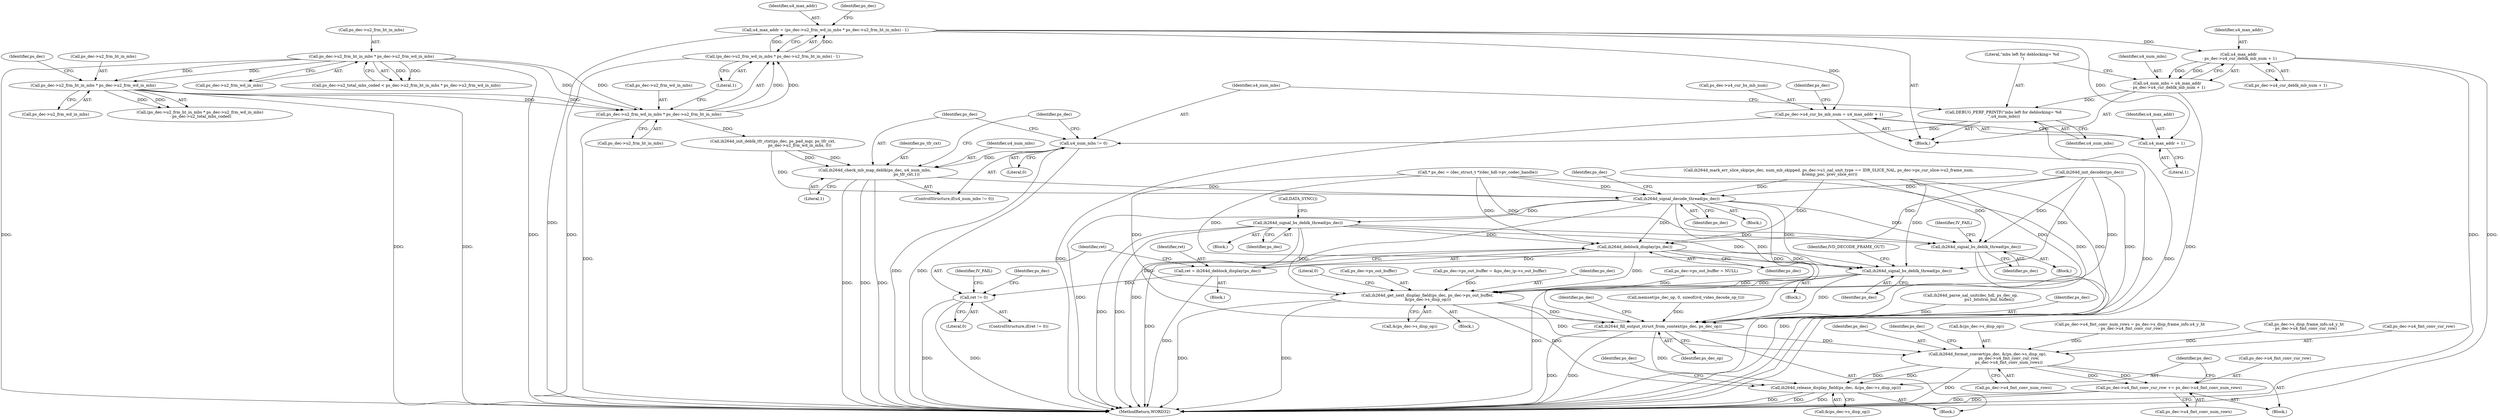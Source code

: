 digraph "0_Android_7554755536019e439433c515eeb44e701fb3bfb2@integer" {
"1001642" [label="(Call,u4_max_addr = (ps_dec->u2_frm_wd_in_mbs * ps_dec->u2_frm_ht_in_mbs) - 1)"];
"1001644" [label="(Call,(ps_dec->u2_frm_wd_in_mbs * ps_dec->u2_frm_ht_in_mbs) - 1)"];
"1001645" [label="(Call,ps_dec->u2_frm_wd_in_mbs * ps_dec->u2_frm_ht_in_mbs)"];
"1001479" [label="(Call,ps_dec->u2_frm_ht_in_mbs * ps_dec->u2_frm_wd_in_mbs)"];
"1001494" [label="(Call,ps_dec->u2_frm_ht_in_mbs * ps_dec->u2_frm_wd_in_mbs)"];
"1001653" [label="(Call,ps_dec->u4_cur_bs_mb_num = u4_max_addr + 1)"];
"1001657" [label="(Call,u4_max_addr + 1)"];
"1001670" [label="(Call,u4_max_addr\n - ps_dec->u4_cur_deblk_mb_num + 1)"];
"1001668" [label="(Call,u4_num_mbs = u4_max_addr\n - ps_dec->u4_cur_deblk_mb_num + 1)"];
"1001677" [label="(Call,DEBUG_PERF_PRINTF(\"mbs left for deblocking= %d \n\",u4_num_mbs))"];
"1001681" [label="(Call,u4_num_mbs != 0)"];
"1001684" [label="(Call,ih264d_check_mb_map_deblk(ps_dec, u4_num_mbs,\n                                                   ps_tfr_cxt,1))"];
"1001694" [label="(Call,ih264d_signal_decode_thread(ps_dec))"];
"1001703" [label="(Call,ih264d_signal_bs_deblk_thread(ps_dec))"];
"1001802" [label="(Call,ih264d_signal_bs_deblk_thread(ps_dec))"];
"1001858" [label="(Call,ih264d_deblock_display(ps_dec))"];
"1001856" [label="(Call,ret = ih264d_deblock_display(ps_dec))"];
"1001861" [label="(Call,ret != 0)"];
"1001980" [label="(Call,ih264d_signal_bs_deblk_thread(ps_dec))"];
"1001994" [label="(Call,ih264d_get_next_display_field(ps_dec, ps_dec->ps_out_buffer,\n &(ps_dec->s_disp_op)))"];
"1002022" [label="(Call,ih264d_fill_output_struct_from_context(ps_dec, ps_dec_op))"];
"1002053" [label="(Call,ih264d_format_convert(ps_dec, &(ps_dec->s_disp_op),\n                                  ps_dec->u4_fmt_conv_cur_row,\n                                  ps_dec->u4_fmt_conv_num_rows))"];
"1002065" [label="(Call,ps_dec->u4_fmt_conv_cur_row += ps_dec->u4_fmt_conv_num_rows)"];
"1002072" [label="(Call,ih264d_release_display_field(ps_dec, &(ps_dec->s_disp_op)))"];
"1001681" [label="(Call,u4_num_mbs != 0)"];
"1001993" [label="(Block,)"];
"1001652" [label="(Literal,1)"];
"1001981" [label="(Identifier,ps_dec)"];
"1001858" [label="(Call,ih264d_deblock_display(ps_dec))"];
"1002069" [label="(Call,ps_dec->u4_fmt_conv_num_rows)"];
"1002073" [label="(Identifier,ps_dec)"];
"1001502" [label="(Identifier,ps_dec)"];
"1001286" [label="(Call,ih264d_parse_nal_unit(dec_hdl, ps_dec_op,\n                              pu1_bitstrm_buf, buflen))"];
"1001683" [label="(Literal,0)"];
"1001685" [label="(Identifier,ps_dec)"];
"1001862" [label="(Identifier,ret)"];
"1002022" [label="(Call,ih264d_fill_output_struct_from_context(ps_dec, ps_dec_op))"];
"1001980" [label="(Call,ih264d_signal_bs_deblk_thread(ps_dec))"];
"1002074" [label="(Call,&(ps_dec->s_disp_op))"];
"1001805" [label="(Identifier,IV_FAIL)"];
"1001670" [label="(Call,u4_max_addr\n - ps_dec->u4_cur_deblk_mb_num + 1)"];
"1001677" [label="(Call,DEBUG_PERF_PRINTF(\"mbs left for deblocking= %d \n\",u4_num_mbs))"];
"1001801" [label="(Block,)"];
"1001687" [label="(Identifier,ps_tfr_cxt)"];
"1001680" [label="(ControlStructure,if(u4_num_mbs != 0))"];
"1001480" [label="(Call,ps_dec->u2_frm_ht_in_mbs)"];
"1001979" [label="(Block,)"];
"1001856" [label="(Call,ret = ih264d_deblock_display(ps_dec))"];
"1001653" [label="(Call,ps_dec->u4_cur_bs_mb_num = u4_max_addr + 1)"];
"1001495" [label="(Call,ps_dec->u2_frm_ht_in_mbs)"];
"1001671" [label="(Identifier,u4_max_addr)"];
"1001695" [label="(Identifier,ps_dec)"];
"1001643" [label="(Identifier,u4_max_addr)"];
"1002067" [label="(Identifier,ps_dec)"];
"1001857" [label="(Identifier,ret)"];
"1002062" [label="(Call,ps_dec->u4_fmt_conv_num_rows)"];
"1001645" [label="(Call,ps_dec->u2_frm_wd_in_mbs * ps_dec->u2_frm_ht_in_mbs)"];
"1001684" [label="(Call,ih264d_check_mb_map_deblk(ps_dec, u4_num_mbs,\n                                                   ps_tfr_cxt,1))"];
"1002005" [label="(Literal,0)"];
"1001498" [label="(Call,ps_dec->u2_frm_wd_in_mbs)"];
"1001523" [label="(Call,ih264d_mark_err_slice_skip(ps_dec, num_mb_skipped, ps_dec->u1_nal_unit_type == IDR_SLICE_NAL, ps_dec->ps_cur_slice->u2_frame_num,\n &temp_poc, prev_slice_err))"];
"1001494" [label="(Call,ps_dec->u2_frm_ht_in_mbs * ps_dec->u2_frm_wd_in_mbs)"];
"1001694" [label="(Call,ih264d_signal_decode_thread(ps_dec))"];
"1001672" [label="(Call,ps_dec->u4_cur_deblk_mb_num + 1)"];
"1001863" [label="(Literal,0)"];
"1000153" [label="(Call,* ps_dec = (dec_struct_t *)(dec_hdl->pv_codec_handle))"];
"1001702" [label="(Block,)"];
"1000896" [label="(Call,ih264d_init_decoder(ps_dec))"];
"1001686" [label="(Identifier,u4_num_mbs)"];
"1001658" [label="(Identifier,u4_max_addr)"];
"1001660" [label="(Call,ih264d_init_deblk_tfr_ctxt(ps_dec, ps_pad_mgr, ps_tfr_cxt,\n                                           ps_dec->u2_frm_wd_in_mbs, 0))"];
"1001659" [label="(Literal,1)"];
"1002023" [label="(Identifier,ps_dec)"];
"1001642" [label="(Call,u4_max_addr = (ps_dec->u2_frm_wd_in_mbs * ps_dec->u2_frm_ht_in_mbs) - 1)"];
"1002024" [label="(Identifier,ps_dec_op)"];
"1001475" [label="(Call,ps_dec->u2_total_mbs_coded < ps_dec->u2_frm_ht_in_mbs * ps_dec->u2_frm_wd_in_mbs)"];
"1001644" [label="(Call,(ps_dec->u2_frm_wd_in_mbs * ps_dec->u2_frm_ht_in_mbs) - 1)"];
"1001870" [label="(Identifier,ps_dec)"];
"1001699" [label="(Identifier,ps_dec)"];
"1001859" [label="(Identifier,ps_dec)"];
"1001705" [label="(Call,DATA_SYNC())"];
"1002066" [label="(Call,ps_dec->u4_fmt_conv_cur_row)"];
"1001661" [label="(Identifier,ps_dec)"];
"1001704" [label="(Identifier,ps_dec)"];
"1002072" [label="(Call,ih264d_release_display_field(ps_dec, &(ps_dec->s_disp_op)))"];
"1002055" [label="(Call,&(ps_dec->s_disp_op))"];
"1001654" [label="(Call,ps_dec->u4_cur_bs_mb_num)"];
"1002028" [label="(Identifier,ps_dec)"];
"1001657" [label="(Call,u4_max_addr + 1)"];
"1001803" [label="(Identifier,ps_dec)"];
"1001994" [label="(Call,ih264d_get_next_display_field(ps_dec, ps_dec->ps_out_buffer,\n &(ps_dec->s_disp_op)))"];
"1001688" [label="(Literal,1)"];
"1001703" [label="(Call,ih264d_signal_bs_deblk_thread(ps_dec))"];
"1002082" [label="(Identifier,ps_dec)"];
"1001866" [label="(Identifier,IV_FAIL)"];
"1001679" [label="(Identifier,u4_num_mbs)"];
"1001646" [label="(Call,ps_dec->u2_frm_wd_in_mbs)"];
"1002040" [label="(Call,ps_dec->u4_fmt_conv_num_rows = ps_dec->s_disp_frame_info.u4_y_ht\n - ps_dec->u4_fmt_conv_cur_row)"];
"1001493" [label="(Call,(ps_dec->u2_frm_ht_in_mbs * ps_dec->u2_frm_wd_in_mbs)\n - ps_dec->u2_total_mbs_coded)"];
"1001986" [label="(Identifier,IVD_DECODE_FRAME_OUT)"];
"1001678" [label="(Literal,\"mbs left for deblocking= %d \n\")"];
"1001802" [label="(Call,ih264d_signal_bs_deblk_thread(ps_dec))"];
"1001860" [label="(ControlStructure,if(ret != 0))"];
"1001996" [label="(Call,ps_dec->ps_out_buffer)"];
"1002065" [label="(Call,ps_dec->u4_fmt_conv_cur_row += ps_dec->u4_fmt_conv_num_rows)"];
"1002044" [label="(Call,ps_dec->s_disp_frame_info.u4_y_ht\n - ps_dec->u4_fmt_conv_cur_row)"];
"1001668" [label="(Call,u4_num_mbs = u4_max_addr\n - ps_dec->u4_cur_deblk_mb_num + 1)"];
"1002142" [label="(MethodReturn,WORD32)"];
"1001861" [label="(Call,ret != 0)"];
"1000324" [label="(Call,ps_dec->ps_out_buffer = &ps_dec_ip->s_out_buffer)"];
"1001855" [label="(Block,)"];
"1001999" [label="(Call,&(ps_dec->s_disp_op))"];
"1001479" [label="(Call,ps_dec->u2_frm_ht_in_mbs * ps_dec->u2_frm_wd_in_mbs)"];
"1001995" [label="(Identifier,ps_dec)"];
"1001982" [label="(Block,)"];
"1001669" [label="(Identifier,u4_num_mbs)"];
"1000227" [label="(Call,memset(ps_dec_op, 0, sizeof(ivd_video_decode_op_t)))"];
"1001655" [label="(Identifier,ps_dec)"];
"1001483" [label="(Call,ps_dec->u2_frm_wd_in_mbs)"];
"1001649" [label="(Call,ps_dec->u2_frm_ht_in_mbs)"];
"1001626" [label="(Block,)"];
"1001682" [label="(Identifier,u4_num_mbs)"];
"1002053" [label="(Call,ih264d_format_convert(ps_dec, &(ps_dec->s_disp_op),\n                                  ps_dec->u4_fmt_conv_cur_row,\n                                  ps_dec->u4_fmt_conv_num_rows))"];
"1002059" [label="(Call,ps_dec->u4_fmt_conv_cur_row)"];
"1002039" [label="(Block,)"];
"1001691" [label="(Identifier,ps_dec)"];
"1002054" [label="(Identifier,ps_dec)"];
"1000311" [label="(Call,ps_dec->ps_out_buffer = NULL)"];
"1001598" [label="(Block,)"];
"1001642" -> "1001626"  [label="AST: "];
"1001642" -> "1001644"  [label="CFG: "];
"1001643" -> "1001642"  [label="AST: "];
"1001644" -> "1001642"  [label="AST: "];
"1001655" -> "1001642"  [label="CFG: "];
"1001642" -> "1002142"  [label="DDG: "];
"1001644" -> "1001642"  [label="DDG: "];
"1001644" -> "1001642"  [label="DDG: "];
"1001642" -> "1001653"  [label="DDG: "];
"1001642" -> "1001657"  [label="DDG: "];
"1001642" -> "1001670"  [label="DDG: "];
"1001644" -> "1001652"  [label="CFG: "];
"1001645" -> "1001644"  [label="AST: "];
"1001652" -> "1001644"  [label="AST: "];
"1001644" -> "1002142"  [label="DDG: "];
"1001645" -> "1001644"  [label="DDG: "];
"1001645" -> "1001644"  [label="DDG: "];
"1001645" -> "1001649"  [label="CFG: "];
"1001646" -> "1001645"  [label="AST: "];
"1001649" -> "1001645"  [label="AST: "];
"1001652" -> "1001645"  [label="CFG: "];
"1001645" -> "1002142"  [label="DDG: "];
"1001479" -> "1001645"  [label="DDG: "];
"1001479" -> "1001645"  [label="DDG: "];
"1001494" -> "1001645"  [label="DDG: "];
"1001494" -> "1001645"  [label="DDG: "];
"1001645" -> "1001660"  [label="DDG: "];
"1001479" -> "1001475"  [label="AST: "];
"1001479" -> "1001483"  [label="CFG: "];
"1001480" -> "1001479"  [label="AST: "];
"1001483" -> "1001479"  [label="AST: "];
"1001475" -> "1001479"  [label="CFG: "];
"1001479" -> "1002142"  [label="DDG: "];
"1001479" -> "1002142"  [label="DDG: "];
"1001479" -> "1001475"  [label="DDG: "];
"1001479" -> "1001475"  [label="DDG: "];
"1001479" -> "1001494"  [label="DDG: "];
"1001479" -> "1001494"  [label="DDG: "];
"1001494" -> "1001493"  [label="AST: "];
"1001494" -> "1001498"  [label="CFG: "];
"1001495" -> "1001494"  [label="AST: "];
"1001498" -> "1001494"  [label="AST: "];
"1001502" -> "1001494"  [label="CFG: "];
"1001494" -> "1002142"  [label="DDG: "];
"1001494" -> "1002142"  [label="DDG: "];
"1001494" -> "1001493"  [label="DDG: "];
"1001494" -> "1001493"  [label="DDG: "];
"1001653" -> "1001626"  [label="AST: "];
"1001653" -> "1001657"  [label="CFG: "];
"1001654" -> "1001653"  [label="AST: "];
"1001657" -> "1001653"  [label="AST: "];
"1001661" -> "1001653"  [label="CFG: "];
"1001653" -> "1002142"  [label="DDG: "];
"1001653" -> "1002142"  [label="DDG: "];
"1001657" -> "1001659"  [label="CFG: "];
"1001658" -> "1001657"  [label="AST: "];
"1001659" -> "1001657"  [label="AST: "];
"1001670" -> "1001668"  [label="AST: "];
"1001670" -> "1001672"  [label="CFG: "];
"1001671" -> "1001670"  [label="AST: "];
"1001672" -> "1001670"  [label="AST: "];
"1001668" -> "1001670"  [label="CFG: "];
"1001670" -> "1002142"  [label="DDG: "];
"1001670" -> "1002142"  [label="DDG: "];
"1001670" -> "1001668"  [label="DDG: "];
"1001670" -> "1001668"  [label="DDG: "];
"1001668" -> "1001626"  [label="AST: "];
"1001669" -> "1001668"  [label="AST: "];
"1001678" -> "1001668"  [label="CFG: "];
"1001668" -> "1002142"  [label="DDG: "];
"1001668" -> "1001677"  [label="DDG: "];
"1001677" -> "1001626"  [label="AST: "];
"1001677" -> "1001679"  [label="CFG: "];
"1001678" -> "1001677"  [label="AST: "];
"1001679" -> "1001677"  [label="AST: "];
"1001682" -> "1001677"  [label="CFG: "];
"1001677" -> "1002142"  [label="DDG: "];
"1001677" -> "1001681"  [label="DDG: "];
"1001681" -> "1001680"  [label="AST: "];
"1001681" -> "1001683"  [label="CFG: "];
"1001682" -> "1001681"  [label="AST: "];
"1001683" -> "1001681"  [label="AST: "];
"1001685" -> "1001681"  [label="CFG: "];
"1001691" -> "1001681"  [label="CFG: "];
"1001681" -> "1002142"  [label="DDG: "];
"1001681" -> "1002142"  [label="DDG: "];
"1001681" -> "1001684"  [label="DDG: "];
"1001684" -> "1001680"  [label="AST: "];
"1001684" -> "1001688"  [label="CFG: "];
"1001685" -> "1001684"  [label="AST: "];
"1001686" -> "1001684"  [label="AST: "];
"1001687" -> "1001684"  [label="AST: "];
"1001688" -> "1001684"  [label="AST: "];
"1001691" -> "1001684"  [label="CFG: "];
"1001684" -> "1002142"  [label="DDG: "];
"1001684" -> "1002142"  [label="DDG: "];
"1001684" -> "1002142"  [label="DDG: "];
"1001660" -> "1001684"  [label="DDG: "];
"1001660" -> "1001684"  [label="DDG: "];
"1001684" -> "1001694"  [label="DDG: "];
"1001694" -> "1001598"  [label="AST: "];
"1001694" -> "1001695"  [label="CFG: "];
"1001695" -> "1001694"  [label="AST: "];
"1001699" -> "1001694"  [label="CFG: "];
"1001694" -> "1002142"  [label="DDG: "];
"1001694" -> "1002142"  [label="DDG: "];
"1000896" -> "1001694"  [label="DDG: "];
"1001523" -> "1001694"  [label="DDG: "];
"1000153" -> "1001694"  [label="DDG: "];
"1001660" -> "1001694"  [label="DDG: "];
"1001694" -> "1001703"  [label="DDG: "];
"1001694" -> "1001802"  [label="DDG: "];
"1001694" -> "1001858"  [label="DDG: "];
"1001694" -> "1001980"  [label="DDG: "];
"1001694" -> "1001994"  [label="DDG: "];
"1001694" -> "1002022"  [label="DDG: "];
"1001703" -> "1001702"  [label="AST: "];
"1001703" -> "1001704"  [label="CFG: "];
"1001704" -> "1001703"  [label="AST: "];
"1001705" -> "1001703"  [label="CFG: "];
"1001703" -> "1002142"  [label="DDG: "];
"1001703" -> "1002142"  [label="DDG: "];
"1001703" -> "1001802"  [label="DDG: "];
"1001703" -> "1001858"  [label="DDG: "];
"1001703" -> "1001980"  [label="DDG: "];
"1001703" -> "1001994"  [label="DDG: "];
"1001703" -> "1002022"  [label="DDG: "];
"1001802" -> "1001801"  [label="AST: "];
"1001802" -> "1001803"  [label="CFG: "];
"1001803" -> "1001802"  [label="AST: "];
"1001805" -> "1001802"  [label="CFG: "];
"1001802" -> "1002142"  [label="DDG: "];
"1001802" -> "1002142"  [label="DDG: "];
"1000896" -> "1001802"  [label="DDG: "];
"1001523" -> "1001802"  [label="DDG: "];
"1000153" -> "1001802"  [label="DDG: "];
"1001858" -> "1001856"  [label="AST: "];
"1001858" -> "1001859"  [label="CFG: "];
"1001859" -> "1001858"  [label="AST: "];
"1001856" -> "1001858"  [label="CFG: "];
"1001858" -> "1002142"  [label="DDG: "];
"1001858" -> "1001856"  [label="DDG: "];
"1000896" -> "1001858"  [label="DDG: "];
"1001523" -> "1001858"  [label="DDG: "];
"1000153" -> "1001858"  [label="DDG: "];
"1001858" -> "1001980"  [label="DDG: "];
"1001858" -> "1001994"  [label="DDG: "];
"1001858" -> "1002022"  [label="DDG: "];
"1001856" -> "1001855"  [label="AST: "];
"1001857" -> "1001856"  [label="AST: "];
"1001862" -> "1001856"  [label="CFG: "];
"1001856" -> "1002142"  [label="DDG: "];
"1001856" -> "1001861"  [label="DDG: "];
"1001861" -> "1001860"  [label="AST: "];
"1001861" -> "1001863"  [label="CFG: "];
"1001862" -> "1001861"  [label="AST: "];
"1001863" -> "1001861"  [label="AST: "];
"1001866" -> "1001861"  [label="CFG: "];
"1001870" -> "1001861"  [label="CFG: "];
"1001861" -> "1002142"  [label="DDG: "];
"1001861" -> "1002142"  [label="DDG: "];
"1001980" -> "1001979"  [label="AST: "];
"1001980" -> "1001981"  [label="CFG: "];
"1001981" -> "1001980"  [label="AST: "];
"1001986" -> "1001980"  [label="CFG: "];
"1001980" -> "1002142"  [label="DDG: "];
"1000896" -> "1001980"  [label="DDG: "];
"1001523" -> "1001980"  [label="DDG: "];
"1000153" -> "1001980"  [label="DDG: "];
"1001980" -> "1001994"  [label="DDG: "];
"1001980" -> "1002022"  [label="DDG: "];
"1001994" -> "1001993"  [label="AST: "];
"1001994" -> "1001999"  [label="CFG: "];
"1001995" -> "1001994"  [label="AST: "];
"1001996" -> "1001994"  [label="AST: "];
"1001999" -> "1001994"  [label="AST: "];
"1002005" -> "1001994"  [label="CFG: "];
"1001994" -> "1002142"  [label="DDG: "];
"1001994" -> "1002142"  [label="DDG: "];
"1000896" -> "1001994"  [label="DDG: "];
"1001523" -> "1001994"  [label="DDG: "];
"1000153" -> "1001994"  [label="DDG: "];
"1000311" -> "1001994"  [label="DDG: "];
"1000324" -> "1001994"  [label="DDG: "];
"1001994" -> "1002022"  [label="DDG: "];
"1001994" -> "1002053"  [label="DDG: "];
"1001994" -> "1002072"  [label="DDG: "];
"1002022" -> "1001982"  [label="AST: "];
"1002022" -> "1002024"  [label="CFG: "];
"1002023" -> "1002022"  [label="AST: "];
"1002024" -> "1002022"  [label="AST: "];
"1002028" -> "1002022"  [label="CFG: "];
"1002022" -> "1002142"  [label="DDG: "];
"1002022" -> "1002142"  [label="DDG: "];
"1000896" -> "1002022"  [label="DDG: "];
"1001523" -> "1002022"  [label="DDG: "];
"1000153" -> "1002022"  [label="DDG: "];
"1001286" -> "1002022"  [label="DDG: "];
"1000227" -> "1002022"  [label="DDG: "];
"1002022" -> "1002053"  [label="DDG: "];
"1002022" -> "1002072"  [label="DDG: "];
"1002053" -> "1002039"  [label="AST: "];
"1002053" -> "1002062"  [label="CFG: "];
"1002054" -> "1002053"  [label="AST: "];
"1002055" -> "1002053"  [label="AST: "];
"1002059" -> "1002053"  [label="AST: "];
"1002062" -> "1002053"  [label="AST: "];
"1002067" -> "1002053"  [label="CFG: "];
"1002053" -> "1002142"  [label="DDG: "];
"1002044" -> "1002053"  [label="DDG: "];
"1002040" -> "1002053"  [label="DDG: "];
"1002053" -> "1002065"  [label="DDG: "];
"1002053" -> "1002065"  [label="DDG: "];
"1002053" -> "1002072"  [label="DDG: "];
"1002053" -> "1002072"  [label="DDG: "];
"1002065" -> "1002039"  [label="AST: "];
"1002065" -> "1002069"  [label="CFG: "];
"1002066" -> "1002065"  [label="AST: "];
"1002069" -> "1002065"  [label="AST: "];
"1002073" -> "1002065"  [label="CFG: "];
"1002065" -> "1002142"  [label="DDG: "];
"1002065" -> "1002142"  [label="DDG: "];
"1002072" -> "1001982"  [label="AST: "];
"1002072" -> "1002074"  [label="CFG: "];
"1002073" -> "1002072"  [label="AST: "];
"1002074" -> "1002072"  [label="AST: "];
"1002082" -> "1002072"  [label="CFG: "];
"1002072" -> "1002142"  [label="DDG: "];
"1002072" -> "1002142"  [label="DDG: "];
"1002072" -> "1002142"  [label="DDG: "];
}
